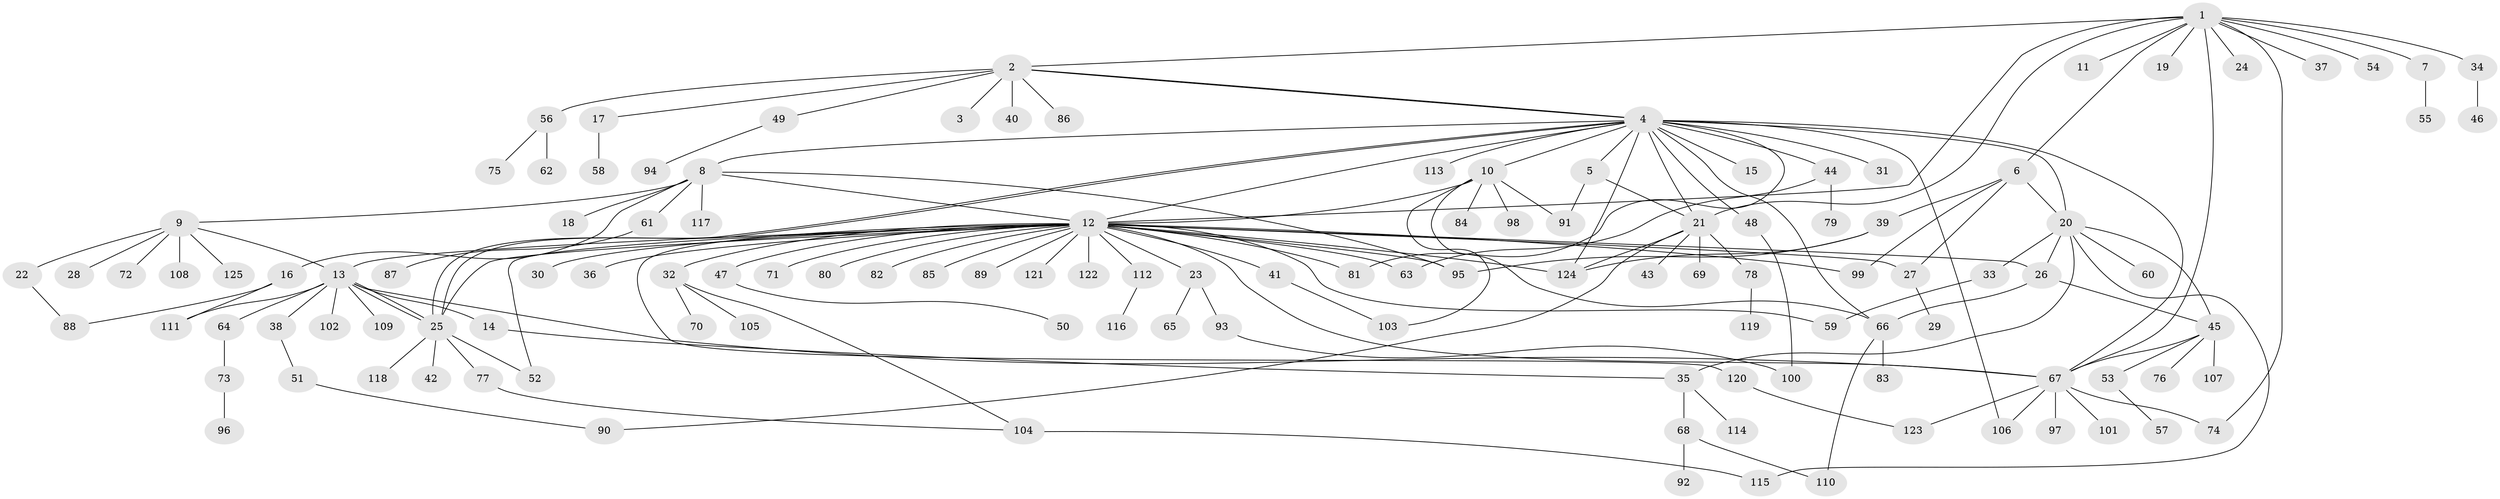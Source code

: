 // Generated by graph-tools (version 1.1) at 2025/14/03/09/25 04:14:23]
// undirected, 125 vertices, 168 edges
graph export_dot {
graph [start="1"]
  node [color=gray90,style=filled];
  1;
  2;
  3;
  4;
  5;
  6;
  7;
  8;
  9;
  10;
  11;
  12;
  13;
  14;
  15;
  16;
  17;
  18;
  19;
  20;
  21;
  22;
  23;
  24;
  25;
  26;
  27;
  28;
  29;
  30;
  31;
  32;
  33;
  34;
  35;
  36;
  37;
  38;
  39;
  40;
  41;
  42;
  43;
  44;
  45;
  46;
  47;
  48;
  49;
  50;
  51;
  52;
  53;
  54;
  55;
  56;
  57;
  58;
  59;
  60;
  61;
  62;
  63;
  64;
  65;
  66;
  67;
  68;
  69;
  70;
  71;
  72;
  73;
  74;
  75;
  76;
  77;
  78;
  79;
  80;
  81;
  82;
  83;
  84;
  85;
  86;
  87;
  88;
  89;
  90;
  91;
  92;
  93;
  94;
  95;
  96;
  97;
  98;
  99;
  100;
  101;
  102;
  103;
  104;
  105;
  106;
  107;
  108;
  109;
  110;
  111;
  112;
  113;
  114;
  115;
  116;
  117;
  118;
  119;
  120;
  121;
  122;
  123;
  124;
  125;
  1 -- 2;
  1 -- 6;
  1 -- 7;
  1 -- 11;
  1 -- 12;
  1 -- 19;
  1 -- 21;
  1 -- 24;
  1 -- 34;
  1 -- 37;
  1 -- 54;
  1 -- 67;
  1 -- 74;
  2 -- 3;
  2 -- 4;
  2 -- 4;
  2 -- 17;
  2 -- 40;
  2 -- 49;
  2 -- 56;
  2 -- 86;
  4 -- 5;
  4 -- 8;
  4 -- 10;
  4 -- 12;
  4 -- 15;
  4 -- 20;
  4 -- 21;
  4 -- 25;
  4 -- 25;
  4 -- 31;
  4 -- 44;
  4 -- 48;
  4 -- 66;
  4 -- 67;
  4 -- 81;
  4 -- 106;
  4 -- 113;
  4 -- 124;
  5 -- 21;
  5 -- 91;
  6 -- 20;
  6 -- 27;
  6 -- 39;
  6 -- 99;
  7 -- 55;
  8 -- 9;
  8 -- 12;
  8 -- 16;
  8 -- 18;
  8 -- 61;
  8 -- 95;
  8 -- 117;
  9 -- 13;
  9 -- 22;
  9 -- 28;
  9 -- 72;
  9 -- 108;
  9 -- 125;
  10 -- 12;
  10 -- 66;
  10 -- 84;
  10 -- 91;
  10 -- 98;
  10 -- 103;
  12 -- 13;
  12 -- 23;
  12 -- 25;
  12 -- 26;
  12 -- 27;
  12 -- 30;
  12 -- 32;
  12 -- 36;
  12 -- 41;
  12 -- 47;
  12 -- 52;
  12 -- 59;
  12 -- 63;
  12 -- 67;
  12 -- 71;
  12 -- 80;
  12 -- 81;
  12 -- 82;
  12 -- 85;
  12 -- 89;
  12 -- 95;
  12 -- 99;
  12 -- 112;
  12 -- 120;
  12 -- 121;
  12 -- 122;
  12 -- 124;
  13 -- 14;
  13 -- 25;
  13 -- 25;
  13 -- 38;
  13 -- 64;
  13 -- 67;
  13 -- 102;
  13 -- 109;
  13 -- 111;
  14 -- 35;
  16 -- 88;
  16 -- 111;
  17 -- 58;
  20 -- 26;
  20 -- 33;
  20 -- 35;
  20 -- 45;
  20 -- 60;
  20 -- 115;
  21 -- 43;
  21 -- 69;
  21 -- 78;
  21 -- 90;
  21 -- 124;
  22 -- 88;
  23 -- 65;
  23 -- 93;
  25 -- 42;
  25 -- 52;
  25 -- 77;
  25 -- 118;
  26 -- 45;
  26 -- 66;
  27 -- 29;
  32 -- 70;
  32 -- 104;
  32 -- 105;
  33 -- 59;
  34 -- 46;
  35 -- 68;
  35 -- 114;
  38 -- 51;
  39 -- 95;
  39 -- 124;
  41 -- 103;
  44 -- 63;
  44 -- 79;
  45 -- 53;
  45 -- 67;
  45 -- 76;
  45 -- 107;
  47 -- 50;
  48 -- 100;
  49 -- 94;
  51 -- 90;
  53 -- 57;
  56 -- 62;
  56 -- 75;
  61 -- 87;
  64 -- 73;
  66 -- 83;
  66 -- 110;
  67 -- 74;
  67 -- 97;
  67 -- 101;
  67 -- 106;
  67 -- 123;
  68 -- 92;
  68 -- 110;
  73 -- 96;
  77 -- 104;
  78 -- 119;
  93 -- 100;
  104 -- 115;
  112 -- 116;
  120 -- 123;
}
